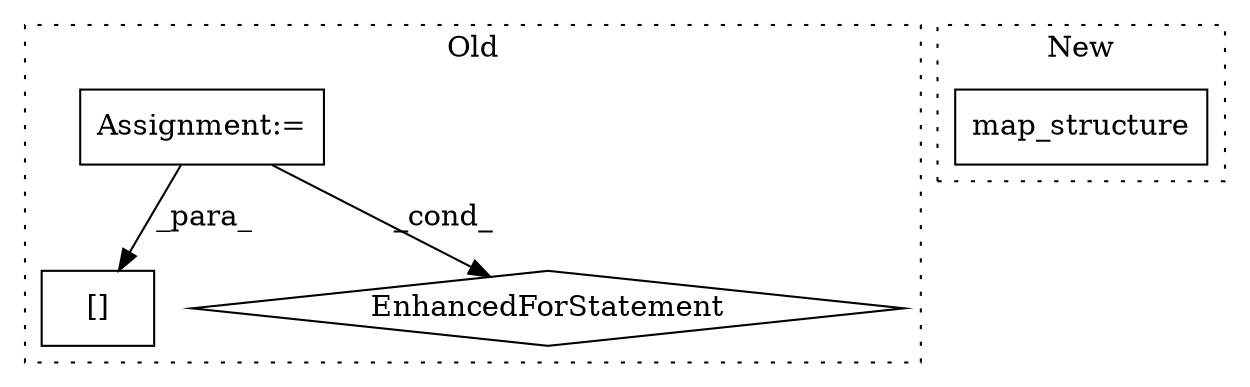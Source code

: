 digraph G {
subgraph cluster0 {
1 [label="[]" a="2" s="11301,11313" l="11,1" shape="box"];
3 [label="Assignment:=" a="7" s="11089,11206" l="63,2" shape="box"];
4 [label="EnhancedForStatement" a="70" s="11089,11206" l="63,2" shape="diamond"];
label = "Old";
style="dotted";
}
subgraph cluster1 {
2 [label="map_structure" a="32" s="11526,11582" l="14,1" shape="box"];
label = "New";
style="dotted";
}
3 -> 4 [label="_cond_"];
3 -> 1 [label="_para_"];
}
